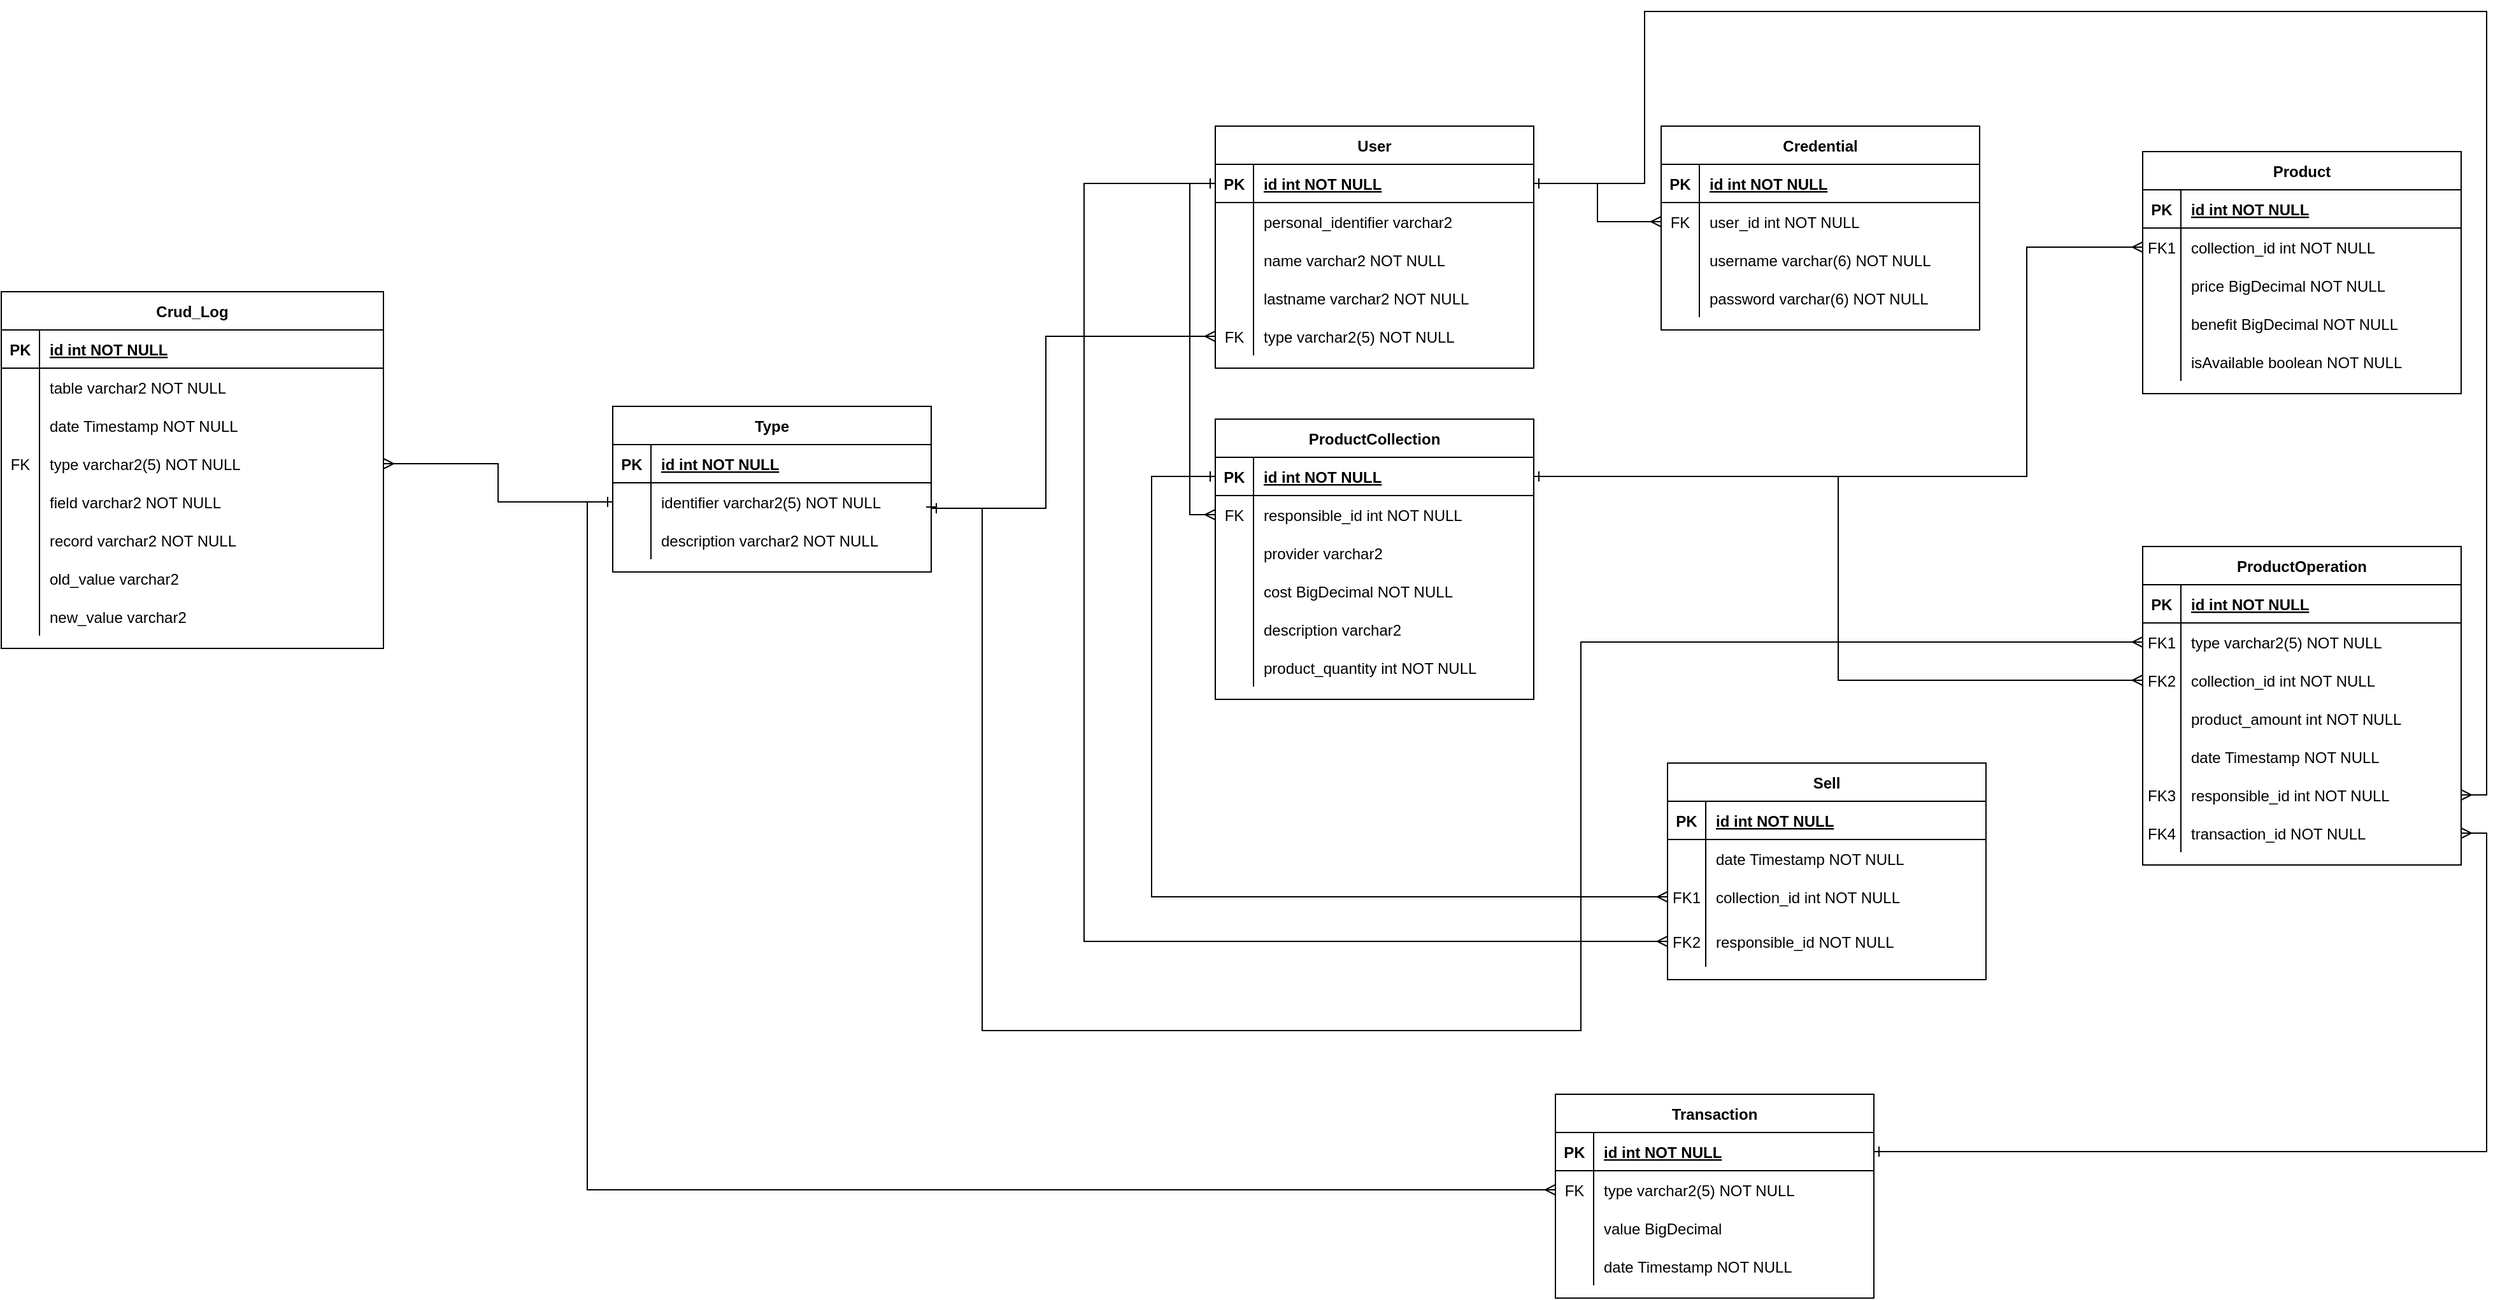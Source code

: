 <mxfile version="20.8.16" type="device"><diagram id="R2lEEEUBdFMjLlhIrx00" name="Page-1"><mxGraphModel dx="3000" dy="1940" grid="1" gridSize="10" guides="1" tooltips="1" connect="1" arrows="1" fold="1" page="1" pageScale="1" pageWidth="850" pageHeight="1100" math="0" shadow="0" extFonts="Permanent Marker^https://fonts.googleapis.com/css?family=Permanent+Marker"><root><mxCell id="0"/><mxCell id="1" parent="0"/><mxCell id="C-vyLk0tnHw3VtMMgP7b-2" value="Product" style="shape=table;startSize=30;container=1;collapsible=1;childLayout=tableLayout;fixedRows=1;rowLines=0;fontStyle=1;align=center;resizeLast=1;" parent="1" vertex="1"><mxGeometry x="51" y="90" width="250" height="190" as="geometry"/></mxCell><mxCell id="C-vyLk0tnHw3VtMMgP7b-3" value="" style="shape=partialRectangle;collapsible=0;dropTarget=0;pointerEvents=0;fillColor=none;points=[[0,0.5],[1,0.5]];portConstraint=eastwest;top=0;left=0;right=0;bottom=1;" parent="C-vyLk0tnHw3VtMMgP7b-2" vertex="1"><mxGeometry y="30" width="250" height="30" as="geometry"/></mxCell><mxCell id="C-vyLk0tnHw3VtMMgP7b-4" value="PK" style="shape=partialRectangle;overflow=hidden;connectable=0;fillColor=none;top=0;left=0;bottom=0;right=0;fontStyle=1;" parent="C-vyLk0tnHw3VtMMgP7b-3" vertex="1"><mxGeometry width="30" height="30" as="geometry"><mxRectangle width="30" height="30" as="alternateBounds"/></mxGeometry></mxCell><mxCell id="C-vyLk0tnHw3VtMMgP7b-5" value="id int NOT NULL " style="shape=partialRectangle;overflow=hidden;connectable=0;fillColor=none;top=0;left=0;bottom=0;right=0;align=left;spacingLeft=6;fontStyle=5;" parent="C-vyLk0tnHw3VtMMgP7b-3" vertex="1"><mxGeometry x="30" width="220" height="30" as="geometry"><mxRectangle width="220" height="30" as="alternateBounds"/></mxGeometry></mxCell><mxCell id="C-vyLk0tnHw3VtMMgP7b-9" value="" style="shape=partialRectangle;collapsible=0;dropTarget=0;pointerEvents=0;fillColor=none;points=[[0,0.5],[1,0.5]];portConstraint=eastwest;top=0;left=0;right=0;bottom=0;" parent="C-vyLk0tnHw3VtMMgP7b-2" vertex="1"><mxGeometry y="60" width="250" height="30" as="geometry"/></mxCell><mxCell id="C-vyLk0tnHw3VtMMgP7b-10" value="FK1" style="shape=partialRectangle;overflow=hidden;connectable=0;fillColor=none;top=0;left=0;bottom=0;right=0;" parent="C-vyLk0tnHw3VtMMgP7b-9" vertex="1"><mxGeometry width="30" height="30" as="geometry"><mxRectangle width="30" height="30" as="alternateBounds"/></mxGeometry></mxCell><mxCell id="C-vyLk0tnHw3VtMMgP7b-11" value="collection_id int NOT NULL" style="shape=partialRectangle;overflow=hidden;connectable=0;fillColor=none;top=0;left=0;bottom=0;right=0;align=left;spacingLeft=6;" parent="C-vyLk0tnHw3VtMMgP7b-9" vertex="1"><mxGeometry x="30" width="220" height="30" as="geometry"><mxRectangle width="220" height="30" as="alternateBounds"/></mxGeometry></mxCell><mxCell id="koJfqMWgFQviuX4K55Ig-40" value="" style="shape=partialRectangle;collapsible=0;dropTarget=0;pointerEvents=0;fillColor=none;points=[[0,0.5],[1,0.5]];portConstraint=eastwest;top=0;left=0;right=0;bottom=0;" parent="C-vyLk0tnHw3VtMMgP7b-2" vertex="1"><mxGeometry y="90" width="250" height="30" as="geometry"/></mxCell><mxCell id="koJfqMWgFQviuX4K55Ig-41" value="" style="shape=partialRectangle;overflow=hidden;connectable=0;fillColor=none;top=0;left=0;bottom=0;right=0;" parent="koJfqMWgFQviuX4K55Ig-40" vertex="1"><mxGeometry width="30" height="30" as="geometry"><mxRectangle width="30" height="30" as="alternateBounds"/></mxGeometry></mxCell><mxCell id="koJfqMWgFQviuX4K55Ig-42" value="price BigDecimal NOT NULL" style="shape=partialRectangle;overflow=hidden;connectable=0;fillColor=none;top=0;left=0;bottom=0;right=0;align=left;spacingLeft=6;" parent="koJfqMWgFQviuX4K55Ig-40" vertex="1"><mxGeometry x="30" width="220" height="30" as="geometry"><mxRectangle width="220" height="30" as="alternateBounds"/></mxGeometry></mxCell><mxCell id="koJfqMWgFQviuX4K55Ig-43" value="" style="shape=partialRectangle;collapsible=0;dropTarget=0;pointerEvents=0;fillColor=none;points=[[0,0.5],[1,0.5]];portConstraint=eastwest;top=0;left=0;right=0;bottom=0;" parent="C-vyLk0tnHw3VtMMgP7b-2" vertex="1"><mxGeometry y="120" width="250" height="30" as="geometry"/></mxCell><mxCell id="koJfqMWgFQviuX4K55Ig-44" value="" style="shape=partialRectangle;overflow=hidden;connectable=0;fillColor=none;top=0;left=0;bottom=0;right=0;" parent="koJfqMWgFQviuX4K55Ig-43" vertex="1"><mxGeometry width="30" height="30" as="geometry"><mxRectangle width="30" height="30" as="alternateBounds"/></mxGeometry></mxCell><mxCell id="koJfqMWgFQviuX4K55Ig-45" value="benefit BigDecimal NOT NULL" style="shape=partialRectangle;overflow=hidden;connectable=0;fillColor=none;top=0;left=0;bottom=0;right=0;align=left;spacingLeft=6;" parent="koJfqMWgFQviuX4K55Ig-43" vertex="1"><mxGeometry x="30" width="220" height="30" as="geometry"><mxRectangle width="220" height="30" as="alternateBounds"/></mxGeometry></mxCell><mxCell id="koJfqMWgFQviuX4K55Ig-82" value="" style="shape=partialRectangle;collapsible=0;dropTarget=0;pointerEvents=0;fillColor=none;points=[[0,0.5],[1,0.5]];portConstraint=eastwest;top=0;left=0;right=0;bottom=0;" parent="C-vyLk0tnHw3VtMMgP7b-2" vertex="1"><mxGeometry y="150" width="250" height="30" as="geometry"/></mxCell><mxCell id="koJfqMWgFQviuX4K55Ig-83" value="" style="shape=partialRectangle;overflow=hidden;connectable=0;fillColor=none;top=0;left=0;bottom=0;right=0;" parent="koJfqMWgFQviuX4K55Ig-82" vertex="1"><mxGeometry width="30" height="30" as="geometry"><mxRectangle width="30" height="30" as="alternateBounds"/></mxGeometry></mxCell><mxCell id="koJfqMWgFQviuX4K55Ig-84" value="isAvailable boolean NOT NULL" style="shape=partialRectangle;overflow=hidden;connectable=0;fillColor=none;top=0;left=0;bottom=0;right=0;align=left;spacingLeft=6;" parent="koJfqMWgFQviuX4K55Ig-82" vertex="1"><mxGeometry x="30" width="220" height="30" as="geometry"><mxRectangle width="220" height="30" as="alternateBounds"/></mxGeometry></mxCell><mxCell id="C-vyLk0tnHw3VtMMgP7b-13" value="Sell" style="shape=table;startSize=30;container=1;collapsible=1;childLayout=tableLayout;fixedRows=1;rowLines=0;fontStyle=1;align=center;resizeLast=1;" parent="1" vertex="1"><mxGeometry x="-322" y="570" width="250" height="170" as="geometry"/></mxCell><mxCell id="C-vyLk0tnHw3VtMMgP7b-14" value="" style="shape=partialRectangle;collapsible=0;dropTarget=0;pointerEvents=0;fillColor=none;points=[[0,0.5],[1,0.5]];portConstraint=eastwest;top=0;left=0;right=0;bottom=1;" parent="C-vyLk0tnHw3VtMMgP7b-13" vertex="1"><mxGeometry y="30" width="250" height="30" as="geometry"/></mxCell><mxCell id="C-vyLk0tnHw3VtMMgP7b-15" value="PK" style="shape=partialRectangle;overflow=hidden;connectable=0;fillColor=none;top=0;left=0;bottom=0;right=0;fontStyle=1;" parent="C-vyLk0tnHw3VtMMgP7b-14" vertex="1"><mxGeometry width="30" height="30" as="geometry"><mxRectangle width="30" height="30" as="alternateBounds"/></mxGeometry></mxCell><mxCell id="C-vyLk0tnHw3VtMMgP7b-16" value="id int NOT NULL" style="shape=partialRectangle;overflow=hidden;connectable=0;fillColor=none;top=0;left=0;bottom=0;right=0;align=left;spacingLeft=6;fontStyle=5;" parent="C-vyLk0tnHw3VtMMgP7b-14" vertex="1"><mxGeometry x="30" width="220" height="30" as="geometry"><mxRectangle width="220" height="30" as="alternateBounds"/></mxGeometry></mxCell><mxCell id="C-vyLk0tnHw3VtMMgP7b-17" value="" style="shape=partialRectangle;collapsible=0;dropTarget=0;pointerEvents=0;fillColor=none;points=[[0,0.5],[1,0.5]];portConstraint=eastwest;top=0;left=0;right=0;bottom=0;" parent="C-vyLk0tnHw3VtMMgP7b-13" vertex="1"><mxGeometry y="60" width="250" height="30" as="geometry"/></mxCell><mxCell id="C-vyLk0tnHw3VtMMgP7b-18" value="" style="shape=partialRectangle;overflow=hidden;connectable=0;fillColor=none;top=0;left=0;bottom=0;right=0;" parent="C-vyLk0tnHw3VtMMgP7b-17" vertex="1"><mxGeometry width="30" height="30" as="geometry"><mxRectangle width="30" height="30" as="alternateBounds"/></mxGeometry></mxCell><mxCell id="C-vyLk0tnHw3VtMMgP7b-19" value="date Timestamp NOT NULL" style="shape=partialRectangle;overflow=hidden;connectable=0;fillColor=none;top=0;left=0;bottom=0;right=0;align=left;spacingLeft=6;" parent="C-vyLk0tnHw3VtMMgP7b-17" vertex="1"><mxGeometry x="30" width="220" height="30" as="geometry"><mxRectangle width="220" height="30" as="alternateBounds"/></mxGeometry></mxCell><mxCell id="C-vyLk0tnHw3VtMMgP7b-20" value="" style="shape=partialRectangle;collapsible=0;dropTarget=0;pointerEvents=0;fillColor=none;points=[[0,0.5],[1,0.5]];portConstraint=eastwest;top=0;left=0;right=0;bottom=0;" parent="C-vyLk0tnHw3VtMMgP7b-13" vertex="1"><mxGeometry y="90" width="250" height="30" as="geometry"/></mxCell><mxCell id="C-vyLk0tnHw3VtMMgP7b-21" value="FK1" style="shape=partialRectangle;overflow=hidden;connectable=0;fillColor=none;top=0;left=0;bottom=0;right=0;" parent="C-vyLk0tnHw3VtMMgP7b-20" vertex="1"><mxGeometry width="30" height="30" as="geometry"><mxRectangle width="30" height="30" as="alternateBounds"/></mxGeometry></mxCell><mxCell id="C-vyLk0tnHw3VtMMgP7b-22" value="collection_id int NOT NULL" style="shape=partialRectangle;overflow=hidden;connectable=0;fillColor=none;top=0;left=0;bottom=0;right=0;align=left;spacingLeft=6;" parent="C-vyLk0tnHw3VtMMgP7b-20" vertex="1"><mxGeometry x="30" width="220" height="30" as="geometry"><mxRectangle width="220" height="30" as="alternateBounds"/></mxGeometry></mxCell><mxCell id="koJfqMWgFQviuX4K55Ig-76" value="" style="shape=partialRectangle;collapsible=0;dropTarget=0;pointerEvents=0;fillColor=none;points=[[0,0.5],[1,0.5]];portConstraint=eastwest;top=0;left=0;right=0;bottom=0;" parent="C-vyLk0tnHw3VtMMgP7b-13" vertex="1"><mxGeometry y="120" width="250" height="40" as="geometry"/></mxCell><mxCell id="koJfqMWgFQviuX4K55Ig-77" value="FK2" style="shape=partialRectangle;overflow=hidden;connectable=0;fillColor=none;top=0;left=0;bottom=0;right=0;" parent="koJfqMWgFQviuX4K55Ig-76" vertex="1"><mxGeometry width="30" height="40" as="geometry"><mxRectangle width="30" height="40" as="alternateBounds"/></mxGeometry></mxCell><mxCell id="koJfqMWgFQviuX4K55Ig-78" value="responsible_id NOT NULL" style="shape=partialRectangle;overflow=hidden;connectable=0;fillColor=none;top=0;left=0;bottom=0;right=0;align=left;spacingLeft=6;" parent="koJfqMWgFQviuX4K55Ig-76" vertex="1"><mxGeometry x="30" width="220" height="40" as="geometry"><mxRectangle width="220" height="40" as="alternateBounds"/></mxGeometry></mxCell><mxCell id="C-vyLk0tnHw3VtMMgP7b-23" value="User" style="shape=table;startSize=30;container=1;collapsible=1;childLayout=tableLayout;fixedRows=1;rowLines=0;fontStyle=1;align=center;resizeLast=1;" parent="1" vertex="1"><mxGeometry x="-677" y="70" width="250" height="190" as="geometry"/></mxCell><mxCell id="C-vyLk0tnHw3VtMMgP7b-24" value="" style="shape=partialRectangle;collapsible=0;dropTarget=0;pointerEvents=0;fillColor=none;points=[[0,0.5],[1,0.5]];portConstraint=eastwest;top=0;left=0;right=0;bottom=1;" parent="C-vyLk0tnHw3VtMMgP7b-23" vertex="1"><mxGeometry y="30" width="250" height="30" as="geometry"/></mxCell><mxCell id="C-vyLk0tnHw3VtMMgP7b-25" value="PK" style="shape=partialRectangle;overflow=hidden;connectable=0;fillColor=none;top=0;left=0;bottom=0;right=0;fontStyle=1;" parent="C-vyLk0tnHw3VtMMgP7b-24" vertex="1"><mxGeometry width="30" height="30" as="geometry"><mxRectangle width="30" height="30" as="alternateBounds"/></mxGeometry></mxCell><mxCell id="C-vyLk0tnHw3VtMMgP7b-26" value="id int NOT NULL " style="shape=partialRectangle;overflow=hidden;connectable=0;fillColor=none;top=0;left=0;bottom=0;right=0;align=left;spacingLeft=6;fontStyle=5;" parent="C-vyLk0tnHw3VtMMgP7b-24" vertex="1"><mxGeometry x="30" width="220" height="30" as="geometry"><mxRectangle width="220" height="30" as="alternateBounds"/></mxGeometry></mxCell><mxCell id="C-vyLk0tnHw3VtMMgP7b-27" value="" style="shape=partialRectangle;collapsible=0;dropTarget=0;pointerEvents=0;fillColor=none;points=[[0,0.5],[1,0.5]];portConstraint=eastwest;top=0;left=0;right=0;bottom=0;" parent="C-vyLk0tnHw3VtMMgP7b-23" vertex="1"><mxGeometry y="60" width="250" height="30" as="geometry"/></mxCell><mxCell id="C-vyLk0tnHw3VtMMgP7b-28" value="" style="shape=partialRectangle;overflow=hidden;connectable=0;fillColor=none;top=0;left=0;bottom=0;right=0;" parent="C-vyLk0tnHw3VtMMgP7b-27" vertex="1"><mxGeometry width="30" height="30" as="geometry"><mxRectangle width="30" height="30" as="alternateBounds"/></mxGeometry></mxCell><mxCell id="C-vyLk0tnHw3VtMMgP7b-29" value="personal_identifier varchar2" style="shape=partialRectangle;overflow=hidden;connectable=0;fillColor=none;top=0;left=0;bottom=0;right=0;align=left;spacingLeft=6;" parent="C-vyLk0tnHw3VtMMgP7b-27" vertex="1"><mxGeometry x="30" width="220" height="30" as="geometry"><mxRectangle width="220" height="30" as="alternateBounds"/></mxGeometry></mxCell><mxCell id="koJfqMWgFQviuX4K55Ig-14" value="" style="shape=partialRectangle;collapsible=0;dropTarget=0;pointerEvents=0;fillColor=none;points=[[0,0.5],[1,0.5]];portConstraint=eastwest;top=0;left=0;right=0;bottom=0;" parent="C-vyLk0tnHw3VtMMgP7b-23" vertex="1"><mxGeometry y="90" width="250" height="30" as="geometry"/></mxCell><mxCell id="koJfqMWgFQviuX4K55Ig-15" value="" style="shape=partialRectangle;overflow=hidden;connectable=0;fillColor=none;top=0;left=0;bottom=0;right=0;" parent="koJfqMWgFQviuX4K55Ig-14" vertex="1"><mxGeometry width="30" height="30" as="geometry"><mxRectangle width="30" height="30" as="alternateBounds"/></mxGeometry></mxCell><mxCell id="koJfqMWgFQviuX4K55Ig-16" value="name varchar2 NOT NULL" style="shape=partialRectangle;overflow=hidden;connectable=0;fillColor=none;top=0;left=0;bottom=0;right=0;align=left;spacingLeft=6;" parent="koJfqMWgFQviuX4K55Ig-14" vertex="1"><mxGeometry x="30" width="220" height="30" as="geometry"><mxRectangle width="220" height="30" as="alternateBounds"/></mxGeometry></mxCell><mxCell id="koJfqMWgFQviuX4K55Ig-17" value="" style="shape=partialRectangle;collapsible=0;dropTarget=0;pointerEvents=0;fillColor=none;points=[[0,0.5],[1,0.5]];portConstraint=eastwest;top=0;left=0;right=0;bottom=0;" parent="C-vyLk0tnHw3VtMMgP7b-23" vertex="1"><mxGeometry y="120" width="250" height="30" as="geometry"/></mxCell><mxCell id="koJfqMWgFQviuX4K55Ig-18" value="" style="shape=partialRectangle;overflow=hidden;connectable=0;fillColor=none;top=0;left=0;bottom=0;right=0;" parent="koJfqMWgFQviuX4K55Ig-17" vertex="1"><mxGeometry width="30" height="30" as="geometry"><mxRectangle width="30" height="30" as="alternateBounds"/></mxGeometry></mxCell><mxCell id="koJfqMWgFQviuX4K55Ig-19" value="lastname varchar2 NOT NULL" style="shape=partialRectangle;overflow=hidden;connectable=0;fillColor=none;top=0;left=0;bottom=0;right=0;align=left;spacingLeft=6;" parent="koJfqMWgFQviuX4K55Ig-17" vertex="1"><mxGeometry x="30" width="220" height="30" as="geometry"><mxRectangle width="220" height="30" as="alternateBounds"/></mxGeometry></mxCell><mxCell id="koJfqMWgFQviuX4K55Ig-105" value="" style="shape=partialRectangle;collapsible=0;dropTarget=0;pointerEvents=0;fillColor=none;points=[[0,0.5],[1,0.5]];portConstraint=eastwest;top=0;left=0;right=0;bottom=0;" parent="C-vyLk0tnHw3VtMMgP7b-23" vertex="1"><mxGeometry y="150" width="250" height="30" as="geometry"/></mxCell><mxCell id="koJfqMWgFQviuX4K55Ig-106" value="FK" style="shape=partialRectangle;overflow=hidden;connectable=0;fillColor=none;top=0;left=0;bottom=0;right=0;" parent="koJfqMWgFQviuX4K55Ig-105" vertex="1"><mxGeometry width="30" height="30" as="geometry"><mxRectangle width="30" height="30" as="alternateBounds"/></mxGeometry></mxCell><mxCell id="koJfqMWgFQviuX4K55Ig-107" value="type varchar2(5) NOT NULL" style="shape=partialRectangle;overflow=hidden;connectable=0;fillColor=none;top=0;left=0;bottom=0;right=0;align=left;spacingLeft=6;" parent="koJfqMWgFQviuX4K55Ig-105" vertex="1"><mxGeometry x="30" width="220" height="30" as="geometry"><mxRectangle width="220" height="30" as="alternateBounds"/></mxGeometry></mxCell><mxCell id="koJfqMWgFQviuX4K55Ig-2" value="Transaction" style="shape=table;startSize=30;container=1;collapsible=1;childLayout=tableLayout;fixedRows=1;rowLines=0;fontStyle=1;align=center;resizeLast=1;" parent="1" vertex="1"><mxGeometry x="-410" y="830" width="250" height="160" as="geometry"/></mxCell><mxCell id="koJfqMWgFQviuX4K55Ig-3" value="" style="shape=partialRectangle;collapsible=0;dropTarget=0;pointerEvents=0;fillColor=none;points=[[0,0.5],[1,0.5]];portConstraint=eastwest;top=0;left=0;right=0;bottom=1;" parent="koJfqMWgFQviuX4K55Ig-2" vertex="1"><mxGeometry y="30" width="250" height="30" as="geometry"/></mxCell><mxCell id="koJfqMWgFQviuX4K55Ig-4" value="PK" style="shape=partialRectangle;overflow=hidden;connectable=0;fillColor=none;top=0;left=0;bottom=0;right=0;fontStyle=1;" parent="koJfqMWgFQviuX4K55Ig-3" vertex="1"><mxGeometry width="30" height="30" as="geometry"><mxRectangle width="30" height="30" as="alternateBounds"/></mxGeometry></mxCell><mxCell id="koJfqMWgFQviuX4K55Ig-5" value="id int NOT NULL" style="shape=partialRectangle;overflow=hidden;connectable=0;fillColor=none;top=0;left=0;bottom=0;right=0;align=left;spacingLeft=6;fontStyle=5;" parent="koJfqMWgFQviuX4K55Ig-3" vertex="1"><mxGeometry x="30" width="220" height="30" as="geometry"><mxRectangle width="220" height="30" as="alternateBounds"/></mxGeometry></mxCell><mxCell id="koJfqMWgFQviuX4K55Ig-6" value="" style="shape=partialRectangle;collapsible=0;dropTarget=0;pointerEvents=0;fillColor=none;points=[[0,0.5],[1,0.5]];portConstraint=eastwest;top=0;left=0;right=0;bottom=0;" parent="koJfqMWgFQviuX4K55Ig-2" vertex="1"><mxGeometry y="60" width="250" height="30" as="geometry"/></mxCell><mxCell id="koJfqMWgFQviuX4K55Ig-7" value="FK" style="shape=partialRectangle;overflow=hidden;connectable=0;fillColor=none;top=0;left=0;bottom=0;right=0;" parent="koJfqMWgFQviuX4K55Ig-6" vertex="1"><mxGeometry width="30" height="30" as="geometry"><mxRectangle width="30" height="30" as="alternateBounds"/></mxGeometry></mxCell><mxCell id="koJfqMWgFQviuX4K55Ig-8" value="type varchar2(5) NOT NULL" style="shape=partialRectangle;overflow=hidden;connectable=0;fillColor=none;top=0;left=0;bottom=0;right=0;align=left;spacingLeft=6;" parent="koJfqMWgFQviuX4K55Ig-6" vertex="1"><mxGeometry x="30" width="220" height="30" as="geometry"><mxRectangle width="220" height="30" as="alternateBounds"/></mxGeometry></mxCell><mxCell id="koJfqMWgFQviuX4K55Ig-9" value="" style="shape=partialRectangle;collapsible=0;dropTarget=0;pointerEvents=0;fillColor=none;points=[[0,0.5],[1,0.5]];portConstraint=eastwest;top=0;left=0;right=0;bottom=0;" parent="koJfqMWgFQviuX4K55Ig-2" vertex="1"><mxGeometry y="90" width="250" height="30" as="geometry"/></mxCell><mxCell id="koJfqMWgFQviuX4K55Ig-10" value="" style="shape=partialRectangle;overflow=hidden;connectable=0;fillColor=none;top=0;left=0;bottom=0;right=0;" parent="koJfqMWgFQviuX4K55Ig-9" vertex="1"><mxGeometry width="30" height="30" as="geometry"><mxRectangle width="30" height="30" as="alternateBounds"/></mxGeometry></mxCell><mxCell id="koJfqMWgFQviuX4K55Ig-11" value="value BigDecimal" style="shape=partialRectangle;overflow=hidden;connectable=0;fillColor=none;top=0;left=0;bottom=0;right=0;align=left;spacingLeft=6;" parent="koJfqMWgFQviuX4K55Ig-9" vertex="1"><mxGeometry x="30" width="220" height="30" as="geometry"><mxRectangle width="220" height="30" as="alternateBounds"/></mxGeometry></mxCell><mxCell id="hhtBSOTnBB8PruSQjChs-4" value="" style="shape=partialRectangle;collapsible=0;dropTarget=0;pointerEvents=0;fillColor=none;points=[[0,0.5],[1,0.5]];portConstraint=eastwest;top=0;left=0;right=0;bottom=0;" vertex="1" parent="koJfqMWgFQviuX4K55Ig-2"><mxGeometry y="120" width="250" height="30" as="geometry"/></mxCell><mxCell id="hhtBSOTnBB8PruSQjChs-5" value="" style="shape=partialRectangle;overflow=hidden;connectable=0;fillColor=none;top=0;left=0;bottom=0;right=0;" vertex="1" parent="hhtBSOTnBB8PruSQjChs-4"><mxGeometry width="30" height="30" as="geometry"><mxRectangle width="30" height="30" as="alternateBounds"/></mxGeometry></mxCell><mxCell id="hhtBSOTnBB8PruSQjChs-6" value="date Timestamp NOT NULL" style="shape=partialRectangle;overflow=hidden;connectable=0;fillColor=none;top=0;left=0;bottom=0;right=0;align=left;spacingLeft=6;" vertex="1" parent="hhtBSOTnBB8PruSQjChs-4"><mxGeometry x="30" width="220" height="30" as="geometry"><mxRectangle width="220" height="30" as="alternateBounds"/></mxGeometry></mxCell><mxCell id="koJfqMWgFQviuX4K55Ig-23" value="Credential" style="shape=table;startSize=30;container=1;collapsible=1;childLayout=tableLayout;fixedRows=1;rowLines=0;fontStyle=1;align=center;resizeLast=1;" parent="1" vertex="1"><mxGeometry x="-327" y="70" width="250" height="160" as="geometry"/></mxCell><mxCell id="koJfqMWgFQviuX4K55Ig-24" value="" style="shape=partialRectangle;collapsible=0;dropTarget=0;pointerEvents=0;fillColor=none;points=[[0,0.5],[1,0.5]];portConstraint=eastwest;top=0;left=0;right=0;bottom=1;" parent="koJfqMWgFQviuX4K55Ig-23" vertex="1"><mxGeometry y="30" width="250" height="30" as="geometry"/></mxCell><mxCell id="koJfqMWgFQviuX4K55Ig-25" value="PK" style="shape=partialRectangle;overflow=hidden;connectable=0;fillColor=none;top=0;left=0;bottom=0;right=0;fontStyle=1;" parent="koJfqMWgFQviuX4K55Ig-24" vertex="1"><mxGeometry width="30" height="30" as="geometry"><mxRectangle width="30" height="30" as="alternateBounds"/></mxGeometry></mxCell><mxCell id="koJfqMWgFQviuX4K55Ig-26" value="id int NOT NULL " style="shape=partialRectangle;overflow=hidden;connectable=0;fillColor=none;top=0;left=0;bottom=0;right=0;align=left;spacingLeft=6;fontStyle=5;" parent="koJfqMWgFQviuX4K55Ig-24" vertex="1"><mxGeometry x="30" width="220" height="30" as="geometry"><mxRectangle width="220" height="30" as="alternateBounds"/></mxGeometry></mxCell><mxCell id="koJfqMWgFQviuX4K55Ig-27" value="" style="shape=partialRectangle;collapsible=0;dropTarget=0;pointerEvents=0;fillColor=none;points=[[0,0.5],[1,0.5]];portConstraint=eastwest;top=0;left=0;right=0;bottom=0;" parent="koJfqMWgFQviuX4K55Ig-23" vertex="1"><mxGeometry y="60" width="250" height="30" as="geometry"/></mxCell><mxCell id="koJfqMWgFQviuX4K55Ig-28" value="FK" style="shape=partialRectangle;overflow=hidden;connectable=0;fillColor=none;top=0;left=0;bottom=0;right=0;" parent="koJfqMWgFQviuX4K55Ig-27" vertex="1"><mxGeometry width="30" height="30" as="geometry"><mxRectangle width="30" height="30" as="alternateBounds"/></mxGeometry></mxCell><mxCell id="koJfqMWgFQviuX4K55Ig-29" value="user_id int NOT NULL" style="shape=partialRectangle;overflow=hidden;connectable=0;fillColor=none;top=0;left=0;bottom=0;right=0;align=left;spacingLeft=6;" parent="koJfqMWgFQviuX4K55Ig-27" vertex="1"><mxGeometry x="30" width="220" height="30" as="geometry"><mxRectangle width="220" height="30" as="alternateBounds"/></mxGeometry></mxCell><mxCell id="koJfqMWgFQviuX4K55Ig-30" value="" style="shape=partialRectangle;collapsible=0;dropTarget=0;pointerEvents=0;fillColor=none;points=[[0,0.5],[1,0.5]];portConstraint=eastwest;top=0;left=0;right=0;bottom=0;" parent="koJfqMWgFQviuX4K55Ig-23" vertex="1"><mxGeometry y="90" width="250" height="30" as="geometry"/></mxCell><mxCell id="koJfqMWgFQviuX4K55Ig-31" value="" style="shape=partialRectangle;overflow=hidden;connectable=0;fillColor=none;top=0;left=0;bottom=0;right=0;" parent="koJfqMWgFQviuX4K55Ig-30" vertex="1"><mxGeometry width="30" height="30" as="geometry"><mxRectangle width="30" height="30" as="alternateBounds"/></mxGeometry></mxCell><mxCell id="koJfqMWgFQviuX4K55Ig-32" value="username varchar(6) NOT NULL" style="shape=partialRectangle;overflow=hidden;connectable=0;fillColor=none;top=0;left=0;bottom=0;right=0;align=left;spacingLeft=6;" parent="koJfqMWgFQviuX4K55Ig-30" vertex="1"><mxGeometry x="30" width="220" height="30" as="geometry"><mxRectangle width="220" height="30" as="alternateBounds"/></mxGeometry></mxCell><mxCell id="koJfqMWgFQviuX4K55Ig-33" value="" style="shape=partialRectangle;collapsible=0;dropTarget=0;pointerEvents=0;fillColor=none;points=[[0,0.5],[1,0.5]];portConstraint=eastwest;top=0;left=0;right=0;bottom=0;" parent="koJfqMWgFQviuX4K55Ig-23" vertex="1"><mxGeometry y="120" width="250" height="30" as="geometry"/></mxCell><mxCell id="koJfqMWgFQviuX4K55Ig-34" value="" style="shape=partialRectangle;overflow=hidden;connectable=0;fillColor=none;top=0;left=0;bottom=0;right=0;" parent="koJfqMWgFQviuX4K55Ig-33" vertex="1"><mxGeometry width="30" height="30" as="geometry"><mxRectangle width="30" height="30" as="alternateBounds"/></mxGeometry></mxCell><mxCell id="koJfqMWgFQviuX4K55Ig-35" value="password varchar(6) NOT NULL" style="shape=partialRectangle;overflow=hidden;connectable=0;fillColor=none;top=0;left=0;bottom=0;right=0;align=left;spacingLeft=6;" parent="koJfqMWgFQviuX4K55Ig-33" vertex="1"><mxGeometry x="30" width="220" height="30" as="geometry"><mxRectangle width="220" height="30" as="alternateBounds"/></mxGeometry></mxCell><mxCell id="koJfqMWgFQviuX4K55Ig-36" value="" style="edgeStyle=orthogonalEdgeStyle;rounded=0;orthogonalLoop=1;jettySize=auto;html=1;exitX=1;exitY=0.5;exitDx=0;exitDy=0;endArrow=ERmany;endFill=0;targetPerimeterSpacing=0;sourcePerimeterSpacing=0;startArrow=ERone;startFill=0;entryX=0;entryY=0.5;entryDx=0;entryDy=0;" parent="1" source="C-vyLk0tnHw3VtMMgP7b-24" target="koJfqMWgFQviuX4K55Ig-27" edge="1"><mxGeometry relative="1" as="geometry"/></mxCell><mxCell id="koJfqMWgFQviuX4K55Ig-47" value="ProductCollection" style="shape=table;startSize=30;container=1;collapsible=1;childLayout=tableLayout;fixedRows=1;rowLines=0;fontStyle=1;align=center;resizeLast=1;" parent="1" vertex="1"><mxGeometry x="-677" y="300" width="250" height="220" as="geometry"/></mxCell><mxCell id="koJfqMWgFQviuX4K55Ig-48" value="" style="shape=partialRectangle;collapsible=0;dropTarget=0;pointerEvents=0;fillColor=none;points=[[0,0.5],[1,0.5]];portConstraint=eastwest;top=0;left=0;right=0;bottom=1;" parent="koJfqMWgFQviuX4K55Ig-47" vertex="1"><mxGeometry y="30" width="250" height="30" as="geometry"/></mxCell><mxCell id="koJfqMWgFQviuX4K55Ig-49" value="PK" style="shape=partialRectangle;overflow=hidden;connectable=0;fillColor=none;top=0;left=0;bottom=0;right=0;fontStyle=1;" parent="koJfqMWgFQviuX4K55Ig-48" vertex="1"><mxGeometry width="30" height="30" as="geometry"><mxRectangle width="30" height="30" as="alternateBounds"/></mxGeometry></mxCell><mxCell id="koJfqMWgFQviuX4K55Ig-50" value="id int NOT NULL " style="shape=partialRectangle;overflow=hidden;connectable=0;fillColor=none;top=0;left=0;bottom=0;right=0;align=left;spacingLeft=6;fontStyle=5;" parent="koJfqMWgFQviuX4K55Ig-48" vertex="1"><mxGeometry x="30" width="220" height="30" as="geometry"><mxRectangle width="220" height="30" as="alternateBounds"/></mxGeometry></mxCell><mxCell id="koJfqMWgFQviuX4K55Ig-51" value="" style="shape=partialRectangle;collapsible=0;dropTarget=0;pointerEvents=0;fillColor=none;points=[[0,0.5],[1,0.5]];portConstraint=eastwest;top=0;left=0;right=0;bottom=0;" parent="koJfqMWgFQviuX4K55Ig-47" vertex="1"><mxGeometry y="60" width="250" height="30" as="geometry"/></mxCell><mxCell id="koJfqMWgFQviuX4K55Ig-52" value="FK" style="shape=partialRectangle;overflow=hidden;connectable=0;fillColor=none;top=0;left=0;bottom=0;right=0;" parent="koJfqMWgFQviuX4K55Ig-51" vertex="1"><mxGeometry width="30" height="30" as="geometry"><mxRectangle width="30" height="30" as="alternateBounds"/></mxGeometry></mxCell><mxCell id="koJfqMWgFQviuX4K55Ig-53" value="responsible_id int NOT NULL" style="shape=partialRectangle;overflow=hidden;connectable=0;fillColor=none;top=0;left=0;bottom=0;right=0;align=left;spacingLeft=6;" parent="koJfqMWgFQviuX4K55Ig-51" vertex="1"><mxGeometry x="30" width="220" height="30" as="geometry"><mxRectangle width="220" height="30" as="alternateBounds"/></mxGeometry></mxCell><mxCell id="koJfqMWgFQviuX4K55Ig-54" value="" style="shape=partialRectangle;collapsible=0;dropTarget=0;pointerEvents=0;fillColor=none;points=[[0,0.5],[1,0.5]];portConstraint=eastwest;top=0;left=0;right=0;bottom=0;" parent="koJfqMWgFQviuX4K55Ig-47" vertex="1"><mxGeometry y="90" width="250" height="30" as="geometry"/></mxCell><mxCell id="koJfqMWgFQviuX4K55Ig-55" value="" style="shape=partialRectangle;overflow=hidden;connectable=0;fillColor=none;top=0;left=0;bottom=0;right=0;" parent="koJfqMWgFQviuX4K55Ig-54" vertex="1"><mxGeometry width="30" height="30" as="geometry"><mxRectangle width="30" height="30" as="alternateBounds"/></mxGeometry></mxCell><mxCell id="koJfqMWgFQviuX4K55Ig-56" value="provider varchar2 " style="shape=partialRectangle;overflow=hidden;connectable=0;fillColor=none;top=0;left=0;bottom=0;right=0;align=left;spacingLeft=6;" parent="koJfqMWgFQviuX4K55Ig-54" vertex="1"><mxGeometry x="30" width="220" height="30" as="geometry"><mxRectangle width="220" height="30" as="alternateBounds"/></mxGeometry></mxCell><mxCell id="koJfqMWgFQviuX4K55Ig-57" value="" style="shape=partialRectangle;collapsible=0;dropTarget=0;pointerEvents=0;fillColor=none;points=[[0,0.5],[1,0.5]];portConstraint=eastwest;top=0;left=0;right=0;bottom=0;" parent="koJfqMWgFQviuX4K55Ig-47" vertex="1"><mxGeometry y="120" width="250" height="30" as="geometry"/></mxCell><mxCell id="koJfqMWgFQviuX4K55Ig-58" value="" style="shape=partialRectangle;overflow=hidden;connectable=0;fillColor=none;top=0;left=0;bottom=0;right=0;" parent="koJfqMWgFQviuX4K55Ig-57" vertex="1"><mxGeometry width="30" height="30" as="geometry"><mxRectangle width="30" height="30" as="alternateBounds"/></mxGeometry></mxCell><mxCell id="koJfqMWgFQviuX4K55Ig-59" value="cost BigDecimal NOT NULL" style="shape=partialRectangle;overflow=hidden;connectable=0;fillColor=none;top=0;left=0;bottom=0;right=0;align=left;spacingLeft=6;" parent="koJfqMWgFQviuX4K55Ig-57" vertex="1"><mxGeometry x="30" width="220" height="30" as="geometry"><mxRectangle width="220" height="30" as="alternateBounds"/></mxGeometry></mxCell><mxCell id="koJfqMWgFQviuX4K55Ig-60" value="" style="shape=partialRectangle;collapsible=0;dropTarget=0;pointerEvents=0;fillColor=none;points=[[0,0.5],[1,0.5]];portConstraint=eastwest;top=0;left=0;right=0;bottom=0;" parent="koJfqMWgFQviuX4K55Ig-47" vertex="1"><mxGeometry y="150" width="250" height="30" as="geometry"/></mxCell><mxCell id="koJfqMWgFQviuX4K55Ig-61" value="" style="shape=partialRectangle;overflow=hidden;connectable=0;fillColor=none;top=0;left=0;bottom=0;right=0;" parent="koJfqMWgFQviuX4K55Ig-60" vertex="1"><mxGeometry width="30" height="30" as="geometry"><mxRectangle width="30" height="30" as="alternateBounds"/></mxGeometry></mxCell><mxCell id="koJfqMWgFQviuX4K55Ig-62" value="description varchar2 " style="shape=partialRectangle;overflow=hidden;connectable=0;fillColor=none;top=0;left=0;bottom=0;right=0;align=left;spacingLeft=6;" parent="koJfqMWgFQviuX4K55Ig-60" vertex="1"><mxGeometry x="30" width="220" height="30" as="geometry"><mxRectangle width="220" height="30" as="alternateBounds"/></mxGeometry></mxCell><mxCell id="koJfqMWgFQviuX4K55Ig-68" value="" style="shape=partialRectangle;collapsible=0;dropTarget=0;pointerEvents=0;fillColor=none;points=[[0,0.5],[1,0.5]];portConstraint=eastwest;top=0;left=0;right=0;bottom=0;" parent="koJfqMWgFQviuX4K55Ig-47" vertex="1"><mxGeometry y="180" width="250" height="30" as="geometry"/></mxCell><mxCell id="koJfqMWgFQviuX4K55Ig-69" value="" style="shape=partialRectangle;overflow=hidden;connectable=0;fillColor=none;top=0;left=0;bottom=0;right=0;" parent="koJfqMWgFQviuX4K55Ig-68" vertex="1"><mxGeometry width="30" height="30" as="geometry"><mxRectangle width="30" height="30" as="alternateBounds"/></mxGeometry></mxCell><mxCell id="koJfqMWgFQviuX4K55Ig-70" value="product_quantity int NOT NULL" style="shape=partialRectangle;overflow=hidden;connectable=0;fillColor=none;top=0;left=0;bottom=0;right=0;align=left;spacingLeft=6;" parent="koJfqMWgFQviuX4K55Ig-68" vertex="1"><mxGeometry x="30" width="220" height="30" as="geometry"><mxRectangle width="220" height="30" as="alternateBounds"/></mxGeometry></mxCell><mxCell id="koJfqMWgFQviuX4K55Ig-74" style="edgeStyle=orthogonalEdgeStyle;rounded=0;orthogonalLoop=1;jettySize=auto;html=1;exitX=0;exitY=0.5;exitDx=0;exitDy=0;entryX=0;entryY=0.5;entryDx=0;entryDy=0;startArrow=ERmany;startFill=0;endArrow=ERone;endFill=0;sourcePerimeterSpacing=0;targetPerimeterSpacing=0;" parent="1" source="koJfqMWgFQviuX4K55Ig-51" target="C-vyLk0tnHw3VtMMgP7b-24" edge="1"><mxGeometry relative="1" as="geometry"/></mxCell><mxCell id="koJfqMWgFQviuX4K55Ig-75" style="edgeStyle=orthogonalEdgeStyle;rounded=0;orthogonalLoop=1;jettySize=auto;html=1;exitX=0;exitY=0.5;exitDx=0;exitDy=0;entryX=1;entryY=0.5;entryDx=0;entryDy=0;startArrow=ERmany;startFill=0;endArrow=ERone;endFill=0;sourcePerimeterSpacing=0;targetPerimeterSpacing=0;" parent="1" source="C-vyLk0tnHw3VtMMgP7b-9" target="koJfqMWgFQviuX4K55Ig-48" edge="1"><mxGeometry relative="1" as="geometry"><Array as="points"><mxPoint x="-40" y="165"/><mxPoint x="-40" y="345"/></Array></mxGeometry></mxCell><mxCell id="koJfqMWgFQviuX4K55Ig-86" style="edgeStyle=orthogonalEdgeStyle;rounded=0;orthogonalLoop=1;jettySize=auto;html=1;exitX=0;exitY=0.5;exitDx=0;exitDy=0;entryX=0;entryY=0.5;entryDx=0;entryDy=0;startArrow=ERmany;startFill=0;endArrow=ERone;endFill=0;sourcePerimeterSpacing=0;targetPerimeterSpacing=0;" parent="1" source="C-vyLk0tnHw3VtMMgP7b-20" target="koJfqMWgFQviuX4K55Ig-48" edge="1"><mxGeometry relative="1" as="geometry"><Array as="points"><mxPoint x="-727" y="675"/><mxPoint x="-727" y="345"/></Array></mxGeometry></mxCell><mxCell id="koJfqMWgFQviuX4K55Ig-90" style="edgeStyle=orthogonalEdgeStyle;rounded=0;orthogonalLoop=1;jettySize=auto;html=1;exitX=0;exitY=0.5;exitDx=0;exitDy=0;entryX=0;entryY=0.5;entryDx=0;entryDy=0;startArrow=ERmany;startFill=0;endArrow=ERone;endFill=0;sourcePerimeterSpacing=0;targetPerimeterSpacing=0;" parent="1" source="koJfqMWgFQviuX4K55Ig-76" target="C-vyLk0tnHw3VtMMgP7b-24" edge="1"><mxGeometry relative="1" as="geometry"><Array as="points"><mxPoint x="-780" y="710"/><mxPoint x="-780" y="115"/></Array></mxGeometry></mxCell><mxCell id="koJfqMWgFQviuX4K55Ig-94" value="Type" style="shape=table;startSize=30;container=1;collapsible=1;childLayout=tableLayout;fixedRows=1;rowLines=0;fontStyle=1;align=center;resizeLast=1;" parent="1" vertex="1"><mxGeometry x="-1150" y="290" width="250" height="130" as="geometry"/></mxCell><mxCell id="koJfqMWgFQviuX4K55Ig-95" value="" style="shape=partialRectangle;collapsible=0;dropTarget=0;pointerEvents=0;fillColor=none;points=[[0,0.5],[1,0.5]];portConstraint=eastwest;top=0;left=0;right=0;bottom=1;" parent="koJfqMWgFQviuX4K55Ig-94" vertex="1"><mxGeometry y="30" width="250" height="30" as="geometry"/></mxCell><mxCell id="koJfqMWgFQviuX4K55Ig-96" value="PK" style="shape=partialRectangle;overflow=hidden;connectable=0;fillColor=none;top=0;left=0;bottom=0;right=0;fontStyle=1;" parent="koJfqMWgFQviuX4K55Ig-95" vertex="1"><mxGeometry width="30" height="30" as="geometry"><mxRectangle width="30" height="30" as="alternateBounds"/></mxGeometry></mxCell><mxCell id="koJfqMWgFQviuX4K55Ig-97" value="id int NOT NULL" style="shape=partialRectangle;overflow=hidden;connectable=0;fillColor=none;top=0;left=0;bottom=0;right=0;align=left;spacingLeft=6;fontStyle=5;" parent="koJfqMWgFQviuX4K55Ig-95" vertex="1"><mxGeometry x="30" width="220" height="30" as="geometry"><mxRectangle width="220" height="30" as="alternateBounds"/></mxGeometry></mxCell><mxCell id="koJfqMWgFQviuX4K55Ig-98" value="" style="shape=partialRectangle;collapsible=0;dropTarget=0;pointerEvents=0;fillColor=none;points=[[0,0.5],[1,0.5]];portConstraint=eastwest;top=0;left=0;right=0;bottom=0;" parent="koJfqMWgFQviuX4K55Ig-94" vertex="1"><mxGeometry y="60" width="250" height="30" as="geometry"/></mxCell><mxCell id="koJfqMWgFQviuX4K55Ig-99" value="" style="shape=partialRectangle;overflow=hidden;connectable=0;fillColor=none;top=0;left=0;bottom=0;right=0;" parent="koJfqMWgFQviuX4K55Ig-98" vertex="1"><mxGeometry width="30" height="30" as="geometry"><mxRectangle width="30" height="30" as="alternateBounds"/></mxGeometry></mxCell><mxCell id="koJfqMWgFQviuX4K55Ig-100" value="identifier varchar2(5) NOT NULL" style="shape=partialRectangle;overflow=hidden;connectable=0;fillColor=none;top=0;left=0;bottom=0;right=0;align=left;spacingLeft=6;" parent="koJfqMWgFQviuX4K55Ig-98" vertex="1"><mxGeometry x="30" width="220" height="30" as="geometry"><mxRectangle width="220" height="30" as="alternateBounds"/></mxGeometry></mxCell><mxCell id="hhtBSOTnBB8PruSQjChs-1" value="" style="shape=partialRectangle;collapsible=0;dropTarget=0;pointerEvents=0;fillColor=none;points=[[0,0.5],[1,0.5]];portConstraint=eastwest;top=0;left=0;right=0;bottom=0;" vertex="1" parent="koJfqMWgFQviuX4K55Ig-94"><mxGeometry y="90" width="250" height="30" as="geometry"/></mxCell><mxCell id="hhtBSOTnBB8PruSQjChs-2" value="" style="shape=partialRectangle;overflow=hidden;connectable=0;fillColor=none;top=0;left=0;bottom=0;right=0;" vertex="1" parent="hhtBSOTnBB8PruSQjChs-1"><mxGeometry width="30" height="30" as="geometry"><mxRectangle width="30" height="30" as="alternateBounds"/></mxGeometry></mxCell><mxCell id="hhtBSOTnBB8PruSQjChs-3" value="description varchar2 NOT NULL" style="shape=partialRectangle;overflow=hidden;connectable=0;fillColor=none;top=0;left=0;bottom=0;right=0;align=left;spacingLeft=6;" vertex="1" parent="hhtBSOTnBB8PruSQjChs-1"><mxGeometry x="30" width="220" height="30" as="geometry"><mxRectangle width="220" height="30" as="alternateBounds"/></mxGeometry></mxCell><mxCell id="koJfqMWgFQviuX4K55Ig-108" style="edgeStyle=orthogonalEdgeStyle;rounded=0;orthogonalLoop=1;jettySize=auto;html=1;exitX=0;exitY=0.5;exitDx=0;exitDy=0;entryX=1;entryY=0.5;entryDx=0;entryDy=0;startArrow=ERmany;startFill=0;endArrow=ERone;endFill=0;sourcePerimeterSpacing=0;targetPerimeterSpacing=0;" parent="1" source="koJfqMWgFQviuX4K55Ig-105" target="koJfqMWgFQviuX4K55Ig-98" edge="1"><mxGeometry relative="1" as="geometry"><Array as="points"><mxPoint x="-810" y="235"/><mxPoint x="-810" y="370"/><mxPoint x="-900" y="370"/></Array></mxGeometry></mxCell><mxCell id="koJfqMWgFQviuX4K55Ig-109" style="edgeStyle=orthogonalEdgeStyle;rounded=0;orthogonalLoop=1;jettySize=auto;html=1;exitX=0;exitY=0.5;exitDx=0;exitDy=0;entryX=0;entryY=0.5;entryDx=0;entryDy=0;startArrow=ERmany;startFill=0;endArrow=ERone;endFill=0;sourcePerimeterSpacing=0;targetPerimeterSpacing=0;" parent="1" source="koJfqMWgFQviuX4K55Ig-6" target="koJfqMWgFQviuX4K55Ig-98" edge="1"><mxGeometry relative="1" as="geometry"/></mxCell><mxCell id="koJfqMWgFQviuX4K55Ig-110" value="Crud_Log" style="shape=table;startSize=30;container=1;collapsible=1;childLayout=tableLayout;fixedRows=1;rowLines=0;fontStyle=1;align=center;resizeLast=1;" parent="1" vertex="1"><mxGeometry x="-1630" y="200" width="300" height="280" as="geometry"/></mxCell><mxCell id="koJfqMWgFQviuX4K55Ig-111" value="" style="shape=partialRectangle;collapsible=0;dropTarget=0;pointerEvents=0;fillColor=none;points=[[0,0.5],[1,0.5]];portConstraint=eastwest;top=0;left=0;right=0;bottom=1;" parent="koJfqMWgFQviuX4K55Ig-110" vertex="1"><mxGeometry y="30" width="300" height="30" as="geometry"/></mxCell><mxCell id="koJfqMWgFQviuX4K55Ig-112" value="PK" style="shape=partialRectangle;overflow=hidden;connectable=0;fillColor=none;top=0;left=0;bottom=0;right=0;fontStyle=1;" parent="koJfqMWgFQviuX4K55Ig-111" vertex="1"><mxGeometry width="30" height="30" as="geometry"><mxRectangle width="30" height="30" as="alternateBounds"/></mxGeometry></mxCell><mxCell id="koJfqMWgFQviuX4K55Ig-113" value="id int NOT NULL" style="shape=partialRectangle;overflow=hidden;connectable=0;fillColor=none;top=0;left=0;bottom=0;right=0;align=left;spacingLeft=6;fontStyle=5;" parent="koJfqMWgFQviuX4K55Ig-111" vertex="1"><mxGeometry x="30" width="270" height="30" as="geometry"><mxRectangle width="270" height="30" as="alternateBounds"/></mxGeometry></mxCell><mxCell id="koJfqMWgFQviuX4K55Ig-114" value="" style="shape=partialRectangle;collapsible=0;dropTarget=0;pointerEvents=0;fillColor=none;points=[[0,0.5],[1,0.5]];portConstraint=eastwest;top=0;left=0;right=0;bottom=0;" parent="koJfqMWgFQviuX4K55Ig-110" vertex="1"><mxGeometry y="60" width="300" height="30" as="geometry"/></mxCell><mxCell id="koJfqMWgFQviuX4K55Ig-115" value="" style="shape=partialRectangle;overflow=hidden;connectable=0;fillColor=none;top=0;left=0;bottom=0;right=0;" parent="koJfqMWgFQviuX4K55Ig-114" vertex="1"><mxGeometry width="30" height="30" as="geometry"><mxRectangle width="30" height="30" as="alternateBounds"/></mxGeometry></mxCell><mxCell id="koJfqMWgFQviuX4K55Ig-116" value="table varchar2 NOT NULL" style="shape=partialRectangle;overflow=hidden;connectable=0;fillColor=none;top=0;left=0;bottom=0;right=0;align=left;spacingLeft=6;" parent="koJfqMWgFQviuX4K55Ig-114" vertex="1"><mxGeometry x="30" width="270" height="30" as="geometry"><mxRectangle width="270" height="30" as="alternateBounds"/></mxGeometry></mxCell><mxCell id="koJfqMWgFQviuX4K55Ig-120" value="" style="shape=partialRectangle;collapsible=0;dropTarget=0;pointerEvents=0;fillColor=none;points=[[0,0.5],[1,0.5]];portConstraint=eastwest;top=0;left=0;right=0;bottom=0;" parent="koJfqMWgFQviuX4K55Ig-110" vertex="1"><mxGeometry y="90" width="300" height="30" as="geometry"/></mxCell><mxCell id="koJfqMWgFQviuX4K55Ig-121" value="" style="shape=partialRectangle;overflow=hidden;connectable=0;fillColor=none;top=0;left=0;bottom=0;right=0;" parent="koJfqMWgFQviuX4K55Ig-120" vertex="1"><mxGeometry width="30" height="30" as="geometry"><mxRectangle width="30" height="30" as="alternateBounds"/></mxGeometry></mxCell><mxCell id="koJfqMWgFQviuX4K55Ig-122" value="date Timestamp NOT NULL" style="shape=partialRectangle;overflow=hidden;connectable=0;fillColor=none;top=0;left=0;bottom=0;right=0;align=left;spacingLeft=6;" parent="koJfqMWgFQviuX4K55Ig-120" vertex="1"><mxGeometry x="30" width="270" height="30" as="geometry"><mxRectangle width="270" height="30" as="alternateBounds"/></mxGeometry></mxCell><mxCell id="koJfqMWgFQviuX4K55Ig-117" value="" style="shape=partialRectangle;collapsible=0;dropTarget=0;pointerEvents=0;fillColor=none;points=[[0,0.5],[1,0.5]];portConstraint=eastwest;top=0;left=0;right=0;bottom=0;" parent="koJfqMWgFQviuX4K55Ig-110" vertex="1"><mxGeometry y="120" width="300" height="30" as="geometry"/></mxCell><mxCell id="koJfqMWgFQviuX4K55Ig-118" value="FK" style="shape=partialRectangle;overflow=hidden;connectable=0;fillColor=none;top=0;left=0;bottom=0;right=0;" parent="koJfqMWgFQviuX4K55Ig-117" vertex="1"><mxGeometry width="30" height="30" as="geometry"><mxRectangle width="30" height="30" as="alternateBounds"/></mxGeometry></mxCell><mxCell id="koJfqMWgFQviuX4K55Ig-119" value="type varchar2(5) NOT NULL" style="shape=partialRectangle;overflow=hidden;connectable=0;fillColor=none;top=0;left=0;bottom=0;right=0;align=left;spacingLeft=6;" parent="koJfqMWgFQviuX4K55Ig-117" vertex="1"><mxGeometry x="30" width="270" height="30" as="geometry"><mxRectangle width="270" height="30" as="alternateBounds"/></mxGeometry></mxCell><mxCell id="koJfqMWgFQviuX4K55Ig-123" value="" style="shape=partialRectangle;collapsible=0;dropTarget=0;pointerEvents=0;fillColor=none;points=[[0,0.5],[1,0.5]];portConstraint=eastwest;top=0;left=0;right=0;bottom=0;" parent="koJfqMWgFQviuX4K55Ig-110" vertex="1"><mxGeometry y="150" width="300" height="30" as="geometry"/></mxCell><mxCell id="koJfqMWgFQviuX4K55Ig-124" value="" style="shape=partialRectangle;overflow=hidden;connectable=0;fillColor=none;top=0;left=0;bottom=0;right=0;" parent="koJfqMWgFQviuX4K55Ig-123" vertex="1"><mxGeometry width="30" height="30" as="geometry"><mxRectangle width="30" height="30" as="alternateBounds"/></mxGeometry></mxCell><mxCell id="koJfqMWgFQviuX4K55Ig-125" value="field varchar2 NOT NULL" style="shape=partialRectangle;overflow=hidden;connectable=0;fillColor=none;top=0;left=0;bottom=0;right=0;align=left;spacingLeft=6;" parent="koJfqMWgFQviuX4K55Ig-123" vertex="1"><mxGeometry x="30" width="270" height="30" as="geometry"><mxRectangle width="270" height="30" as="alternateBounds"/></mxGeometry></mxCell><mxCell id="koJfqMWgFQviuX4K55Ig-127" value="" style="shape=partialRectangle;collapsible=0;dropTarget=0;pointerEvents=0;fillColor=none;points=[[0,0.5],[1,0.5]];portConstraint=eastwest;top=0;left=0;right=0;bottom=0;" parent="koJfqMWgFQviuX4K55Ig-110" vertex="1"><mxGeometry y="180" width="300" height="30" as="geometry"/></mxCell><mxCell id="koJfqMWgFQviuX4K55Ig-128" value="" style="shape=partialRectangle;overflow=hidden;connectable=0;fillColor=none;top=0;left=0;bottom=0;right=0;" parent="koJfqMWgFQviuX4K55Ig-127" vertex="1"><mxGeometry width="30" height="30" as="geometry"><mxRectangle width="30" height="30" as="alternateBounds"/></mxGeometry></mxCell><mxCell id="koJfqMWgFQviuX4K55Ig-129" value="record varchar2 NOT NULL" style="shape=partialRectangle;overflow=hidden;connectable=0;fillColor=none;top=0;left=0;bottom=0;right=0;align=left;spacingLeft=6;" parent="koJfqMWgFQviuX4K55Ig-127" vertex="1"><mxGeometry x="30" width="270" height="30" as="geometry"><mxRectangle width="270" height="30" as="alternateBounds"/></mxGeometry></mxCell><mxCell id="koJfqMWgFQviuX4K55Ig-130" value="" style="shape=partialRectangle;collapsible=0;dropTarget=0;pointerEvents=0;fillColor=none;points=[[0,0.5],[1,0.5]];portConstraint=eastwest;top=0;left=0;right=0;bottom=0;" parent="koJfqMWgFQviuX4K55Ig-110" vertex="1"><mxGeometry y="210" width="300" height="30" as="geometry"/></mxCell><mxCell id="koJfqMWgFQviuX4K55Ig-131" value="" style="shape=partialRectangle;overflow=hidden;connectable=0;fillColor=none;top=0;left=0;bottom=0;right=0;" parent="koJfqMWgFQviuX4K55Ig-130" vertex="1"><mxGeometry width="30" height="30" as="geometry"><mxRectangle width="30" height="30" as="alternateBounds"/></mxGeometry></mxCell><mxCell id="koJfqMWgFQviuX4K55Ig-132" value="old_value varchar2" style="shape=partialRectangle;overflow=hidden;connectable=0;fillColor=none;top=0;left=0;bottom=0;right=0;align=left;spacingLeft=6;" parent="koJfqMWgFQviuX4K55Ig-130" vertex="1"><mxGeometry x="30" width="270" height="30" as="geometry"><mxRectangle width="270" height="30" as="alternateBounds"/></mxGeometry></mxCell><mxCell id="koJfqMWgFQviuX4K55Ig-133" value="" style="shape=partialRectangle;collapsible=0;dropTarget=0;pointerEvents=0;fillColor=none;points=[[0,0.5],[1,0.5]];portConstraint=eastwest;top=0;left=0;right=0;bottom=0;" parent="koJfqMWgFQviuX4K55Ig-110" vertex="1"><mxGeometry y="240" width="300" height="30" as="geometry"/></mxCell><mxCell id="koJfqMWgFQviuX4K55Ig-134" value="" style="shape=partialRectangle;overflow=hidden;connectable=0;fillColor=none;top=0;left=0;bottom=0;right=0;" parent="koJfqMWgFQviuX4K55Ig-133" vertex="1"><mxGeometry width="30" height="30" as="geometry"><mxRectangle width="30" height="30" as="alternateBounds"/></mxGeometry></mxCell><mxCell id="koJfqMWgFQviuX4K55Ig-135" value="new_value varchar2" style="shape=partialRectangle;overflow=hidden;connectable=0;fillColor=none;top=0;left=0;bottom=0;right=0;align=left;spacingLeft=6;" parent="koJfqMWgFQviuX4K55Ig-133" vertex="1"><mxGeometry x="30" width="270" height="30" as="geometry"><mxRectangle width="270" height="30" as="alternateBounds"/></mxGeometry></mxCell><mxCell id="koJfqMWgFQviuX4K55Ig-126" style="edgeStyle=orthogonalEdgeStyle;rounded=0;orthogonalLoop=1;jettySize=auto;html=1;exitX=1;exitY=0.5;exitDx=0;exitDy=0;entryX=0;entryY=0.5;entryDx=0;entryDy=0;startArrow=ERmany;startFill=0;endArrow=ERone;endFill=0;sourcePerimeterSpacing=0;targetPerimeterSpacing=0;" parent="1" source="koJfqMWgFQviuX4K55Ig-117" target="koJfqMWgFQviuX4K55Ig-98" edge="1"><mxGeometry relative="1" as="geometry"/></mxCell><mxCell id="koJfqMWgFQviuX4K55Ig-136" value="ProductOperation" style="shape=table;startSize=30;container=1;collapsible=1;childLayout=tableLayout;fixedRows=1;rowLines=0;fontStyle=1;align=center;resizeLast=1;" parent="1" vertex="1"><mxGeometry x="51" y="400" width="250" height="250" as="geometry"/></mxCell><mxCell id="koJfqMWgFQviuX4K55Ig-137" value="" style="shape=partialRectangle;collapsible=0;dropTarget=0;pointerEvents=0;fillColor=none;points=[[0,0.5],[1,0.5]];portConstraint=eastwest;top=0;left=0;right=0;bottom=1;" parent="koJfqMWgFQviuX4K55Ig-136" vertex="1"><mxGeometry y="30" width="250" height="30" as="geometry"/></mxCell><mxCell id="koJfqMWgFQviuX4K55Ig-138" value="PK" style="shape=partialRectangle;overflow=hidden;connectable=0;fillColor=none;top=0;left=0;bottom=0;right=0;fontStyle=1;" parent="koJfqMWgFQviuX4K55Ig-137" vertex="1"><mxGeometry width="30" height="30" as="geometry"><mxRectangle width="30" height="30" as="alternateBounds"/></mxGeometry></mxCell><mxCell id="koJfqMWgFQviuX4K55Ig-139" value="id int NOT NULL " style="shape=partialRectangle;overflow=hidden;connectable=0;fillColor=none;top=0;left=0;bottom=0;right=0;align=left;spacingLeft=6;fontStyle=5;" parent="koJfqMWgFQviuX4K55Ig-137" vertex="1"><mxGeometry x="30" width="220" height="30" as="geometry"><mxRectangle width="220" height="30" as="alternateBounds"/></mxGeometry></mxCell><mxCell id="koJfqMWgFQviuX4K55Ig-140" value="" style="shape=partialRectangle;collapsible=0;dropTarget=0;pointerEvents=0;fillColor=none;points=[[0,0.5],[1,0.5]];portConstraint=eastwest;top=0;left=0;right=0;bottom=0;" parent="koJfqMWgFQviuX4K55Ig-136" vertex="1"><mxGeometry y="60" width="250" height="30" as="geometry"/></mxCell><mxCell id="koJfqMWgFQviuX4K55Ig-141" value="FK1" style="shape=partialRectangle;overflow=hidden;connectable=0;fillColor=none;top=0;left=0;bottom=0;right=0;" parent="koJfqMWgFQviuX4K55Ig-140" vertex="1"><mxGeometry width="30" height="30" as="geometry"><mxRectangle width="30" height="30" as="alternateBounds"/></mxGeometry></mxCell><mxCell id="koJfqMWgFQviuX4K55Ig-142" value="type varchar2(5) NOT NULL" style="shape=partialRectangle;overflow=hidden;connectable=0;fillColor=none;top=0;left=0;bottom=0;right=0;align=left;spacingLeft=6;" parent="koJfqMWgFQviuX4K55Ig-140" vertex="1"><mxGeometry x="30" width="220" height="30" as="geometry"><mxRectangle width="220" height="30" as="alternateBounds"/></mxGeometry></mxCell><mxCell id="koJfqMWgFQviuX4K55Ig-143" value="" style="shape=partialRectangle;collapsible=0;dropTarget=0;pointerEvents=0;fillColor=none;points=[[0,0.5],[1,0.5]];portConstraint=eastwest;top=0;left=0;right=0;bottom=0;" parent="koJfqMWgFQviuX4K55Ig-136" vertex="1"><mxGeometry y="90" width="250" height="30" as="geometry"/></mxCell><mxCell id="koJfqMWgFQviuX4K55Ig-144" value="FK2" style="shape=partialRectangle;overflow=hidden;connectable=0;fillColor=none;top=0;left=0;bottom=0;right=0;" parent="koJfqMWgFQviuX4K55Ig-143" vertex="1"><mxGeometry width="30" height="30" as="geometry"><mxRectangle width="30" height="30" as="alternateBounds"/></mxGeometry></mxCell><mxCell id="koJfqMWgFQviuX4K55Ig-145" value="collection_id int NOT NULL" style="shape=partialRectangle;overflow=hidden;connectable=0;fillColor=none;top=0;left=0;bottom=0;right=0;align=left;spacingLeft=6;" parent="koJfqMWgFQviuX4K55Ig-143" vertex="1"><mxGeometry x="30" width="220" height="30" as="geometry"><mxRectangle width="220" height="30" as="alternateBounds"/></mxGeometry></mxCell><mxCell id="koJfqMWgFQviuX4K55Ig-146" value="" style="shape=partialRectangle;collapsible=0;dropTarget=0;pointerEvents=0;fillColor=none;points=[[0,0.5],[1,0.5]];portConstraint=eastwest;top=0;left=0;right=0;bottom=0;" parent="koJfqMWgFQviuX4K55Ig-136" vertex="1"><mxGeometry y="120" width="250" height="30" as="geometry"/></mxCell><mxCell id="koJfqMWgFQviuX4K55Ig-147" value="" style="shape=partialRectangle;overflow=hidden;connectable=0;fillColor=none;top=0;left=0;bottom=0;right=0;" parent="koJfqMWgFQviuX4K55Ig-146" vertex="1"><mxGeometry width="30" height="30" as="geometry"><mxRectangle width="30" height="30" as="alternateBounds"/></mxGeometry></mxCell><mxCell id="koJfqMWgFQviuX4K55Ig-148" value="product_amount int NOT NULL" style="shape=partialRectangle;overflow=hidden;connectable=0;fillColor=none;top=0;left=0;bottom=0;right=0;align=left;spacingLeft=6;" parent="koJfqMWgFQviuX4K55Ig-146" vertex="1"><mxGeometry x="30" width="220" height="30" as="geometry"><mxRectangle width="220" height="30" as="alternateBounds"/></mxGeometry></mxCell><mxCell id="koJfqMWgFQviuX4K55Ig-149" value="" style="shape=partialRectangle;collapsible=0;dropTarget=0;pointerEvents=0;fillColor=none;points=[[0,0.5],[1,0.5]];portConstraint=eastwest;top=0;left=0;right=0;bottom=0;" parent="koJfqMWgFQviuX4K55Ig-136" vertex="1"><mxGeometry y="150" width="250" height="30" as="geometry"/></mxCell><mxCell id="koJfqMWgFQviuX4K55Ig-150" value="" style="shape=partialRectangle;overflow=hidden;connectable=0;fillColor=none;top=0;left=0;bottom=0;right=0;" parent="koJfqMWgFQviuX4K55Ig-149" vertex="1"><mxGeometry width="30" height="30" as="geometry"><mxRectangle width="30" height="30" as="alternateBounds"/></mxGeometry></mxCell><mxCell id="koJfqMWgFQviuX4K55Ig-151" value="date Timestamp NOT NULL" style="shape=partialRectangle;overflow=hidden;connectable=0;fillColor=none;top=0;left=0;bottom=0;right=0;align=left;spacingLeft=6;" parent="koJfqMWgFQviuX4K55Ig-149" vertex="1"><mxGeometry x="30" width="220" height="30" as="geometry"><mxRectangle width="220" height="30" as="alternateBounds"/></mxGeometry></mxCell><mxCell id="koJfqMWgFQviuX4K55Ig-152" value="" style="shape=partialRectangle;collapsible=0;dropTarget=0;pointerEvents=0;fillColor=none;points=[[0,0.5],[1,0.5]];portConstraint=eastwest;top=0;left=0;right=0;bottom=0;" parent="koJfqMWgFQviuX4K55Ig-136" vertex="1"><mxGeometry y="180" width="250" height="30" as="geometry"/></mxCell><mxCell id="koJfqMWgFQviuX4K55Ig-153" value="FK3" style="shape=partialRectangle;overflow=hidden;connectable=0;fillColor=none;top=0;left=0;bottom=0;right=0;" parent="koJfqMWgFQviuX4K55Ig-152" vertex="1"><mxGeometry width="30" height="30" as="geometry"><mxRectangle width="30" height="30" as="alternateBounds"/></mxGeometry></mxCell><mxCell id="koJfqMWgFQviuX4K55Ig-154" value="responsible_id int NOT NULL" style="shape=partialRectangle;overflow=hidden;connectable=0;fillColor=none;top=0;left=0;bottom=0;right=0;align=left;spacingLeft=6;" parent="koJfqMWgFQviuX4K55Ig-152" vertex="1"><mxGeometry x="30" width="220" height="30" as="geometry"><mxRectangle width="220" height="30" as="alternateBounds"/></mxGeometry></mxCell><mxCell id="koJfqMWgFQviuX4K55Ig-155" value="" style="shape=partialRectangle;collapsible=0;dropTarget=0;pointerEvents=0;fillColor=none;points=[[0,0.5],[1,0.5]];portConstraint=eastwest;top=0;left=0;right=0;bottom=0;" parent="koJfqMWgFQviuX4K55Ig-136" vertex="1"><mxGeometry y="210" width="250" height="30" as="geometry"/></mxCell><mxCell id="koJfqMWgFQviuX4K55Ig-156" value="FK4" style="shape=partialRectangle;overflow=hidden;connectable=0;fillColor=none;top=0;left=0;bottom=0;right=0;" parent="koJfqMWgFQviuX4K55Ig-155" vertex="1"><mxGeometry width="30" height="30" as="geometry"><mxRectangle width="30" height="30" as="alternateBounds"/></mxGeometry></mxCell><mxCell id="koJfqMWgFQviuX4K55Ig-157" value="transaction_id NOT NULL" style="shape=partialRectangle;overflow=hidden;connectable=0;fillColor=none;top=0;left=0;bottom=0;right=0;align=left;spacingLeft=6;" parent="koJfqMWgFQviuX4K55Ig-155" vertex="1"><mxGeometry x="30" width="220" height="30" as="geometry"><mxRectangle width="220" height="30" as="alternateBounds"/></mxGeometry></mxCell><mxCell id="koJfqMWgFQviuX4K55Ig-158" style="edgeStyle=orthogonalEdgeStyle;rounded=0;orthogonalLoop=1;jettySize=auto;html=1;exitX=1;exitY=0.5;exitDx=0;exitDy=0;entryX=1;entryY=0.5;entryDx=0;entryDy=0;startArrow=ERmany;startFill=0;endArrow=ERone;endFill=0;sourcePerimeterSpacing=0;targetPerimeterSpacing=0;" parent="1" source="koJfqMWgFQviuX4K55Ig-155" target="koJfqMWgFQviuX4K55Ig-3" edge="1"><mxGeometry relative="1" as="geometry"/></mxCell><mxCell id="koJfqMWgFQviuX4K55Ig-161" style="edgeStyle=orthogonalEdgeStyle;rounded=0;orthogonalLoop=1;jettySize=auto;html=1;exitX=1;exitY=0.5;exitDx=0;exitDy=0;entryX=1;entryY=0.5;entryDx=0;entryDy=0;startArrow=ERmany;startFill=0;endArrow=ERone;endFill=0;sourcePerimeterSpacing=0;targetPerimeterSpacing=0;" parent="1" source="koJfqMWgFQviuX4K55Ig-152" target="C-vyLk0tnHw3VtMMgP7b-24" edge="1"><mxGeometry relative="1" as="geometry"><Array as="points"><mxPoint x="321" y="595"/><mxPoint x="321" y="-20"/><mxPoint x="-340" y="-20"/><mxPoint x="-340" y="115"/></Array></mxGeometry></mxCell><mxCell id="koJfqMWgFQviuX4K55Ig-162" style="edgeStyle=orthogonalEdgeStyle;rounded=0;orthogonalLoop=1;jettySize=auto;html=1;exitX=0;exitY=0.5;exitDx=0;exitDy=0;entryX=1;entryY=0.5;entryDx=0;entryDy=0;startArrow=ERmany;startFill=0;endArrow=ERone;endFill=0;sourcePerimeterSpacing=0;targetPerimeterSpacing=0;" parent="1" source="koJfqMWgFQviuX4K55Ig-143" target="koJfqMWgFQviuX4K55Ig-48" edge="1"><mxGeometry relative="1" as="geometry"/></mxCell><mxCell id="koJfqMWgFQviuX4K55Ig-163" style="edgeStyle=orthogonalEdgeStyle;rounded=0;orthogonalLoop=1;jettySize=auto;html=1;exitX=0;exitY=0.5;exitDx=0;exitDy=0;startArrow=ERmany;startFill=0;endArrow=ERone;endFill=0;sourcePerimeterSpacing=0;targetPerimeterSpacing=0;" parent="1" source="koJfqMWgFQviuX4K55Ig-140" edge="1"><mxGeometry relative="1" as="geometry"><Array as="points"><mxPoint x="-390" y="475"/><mxPoint x="-390" y="780"/><mxPoint x="-860" y="780"/><mxPoint x="-860" y="370"/><mxPoint x="-900" y="370"/></Array><mxPoint x="-900" y="370" as="targetPoint"/></mxGeometry></mxCell></root></mxGraphModel></diagram></mxfile>